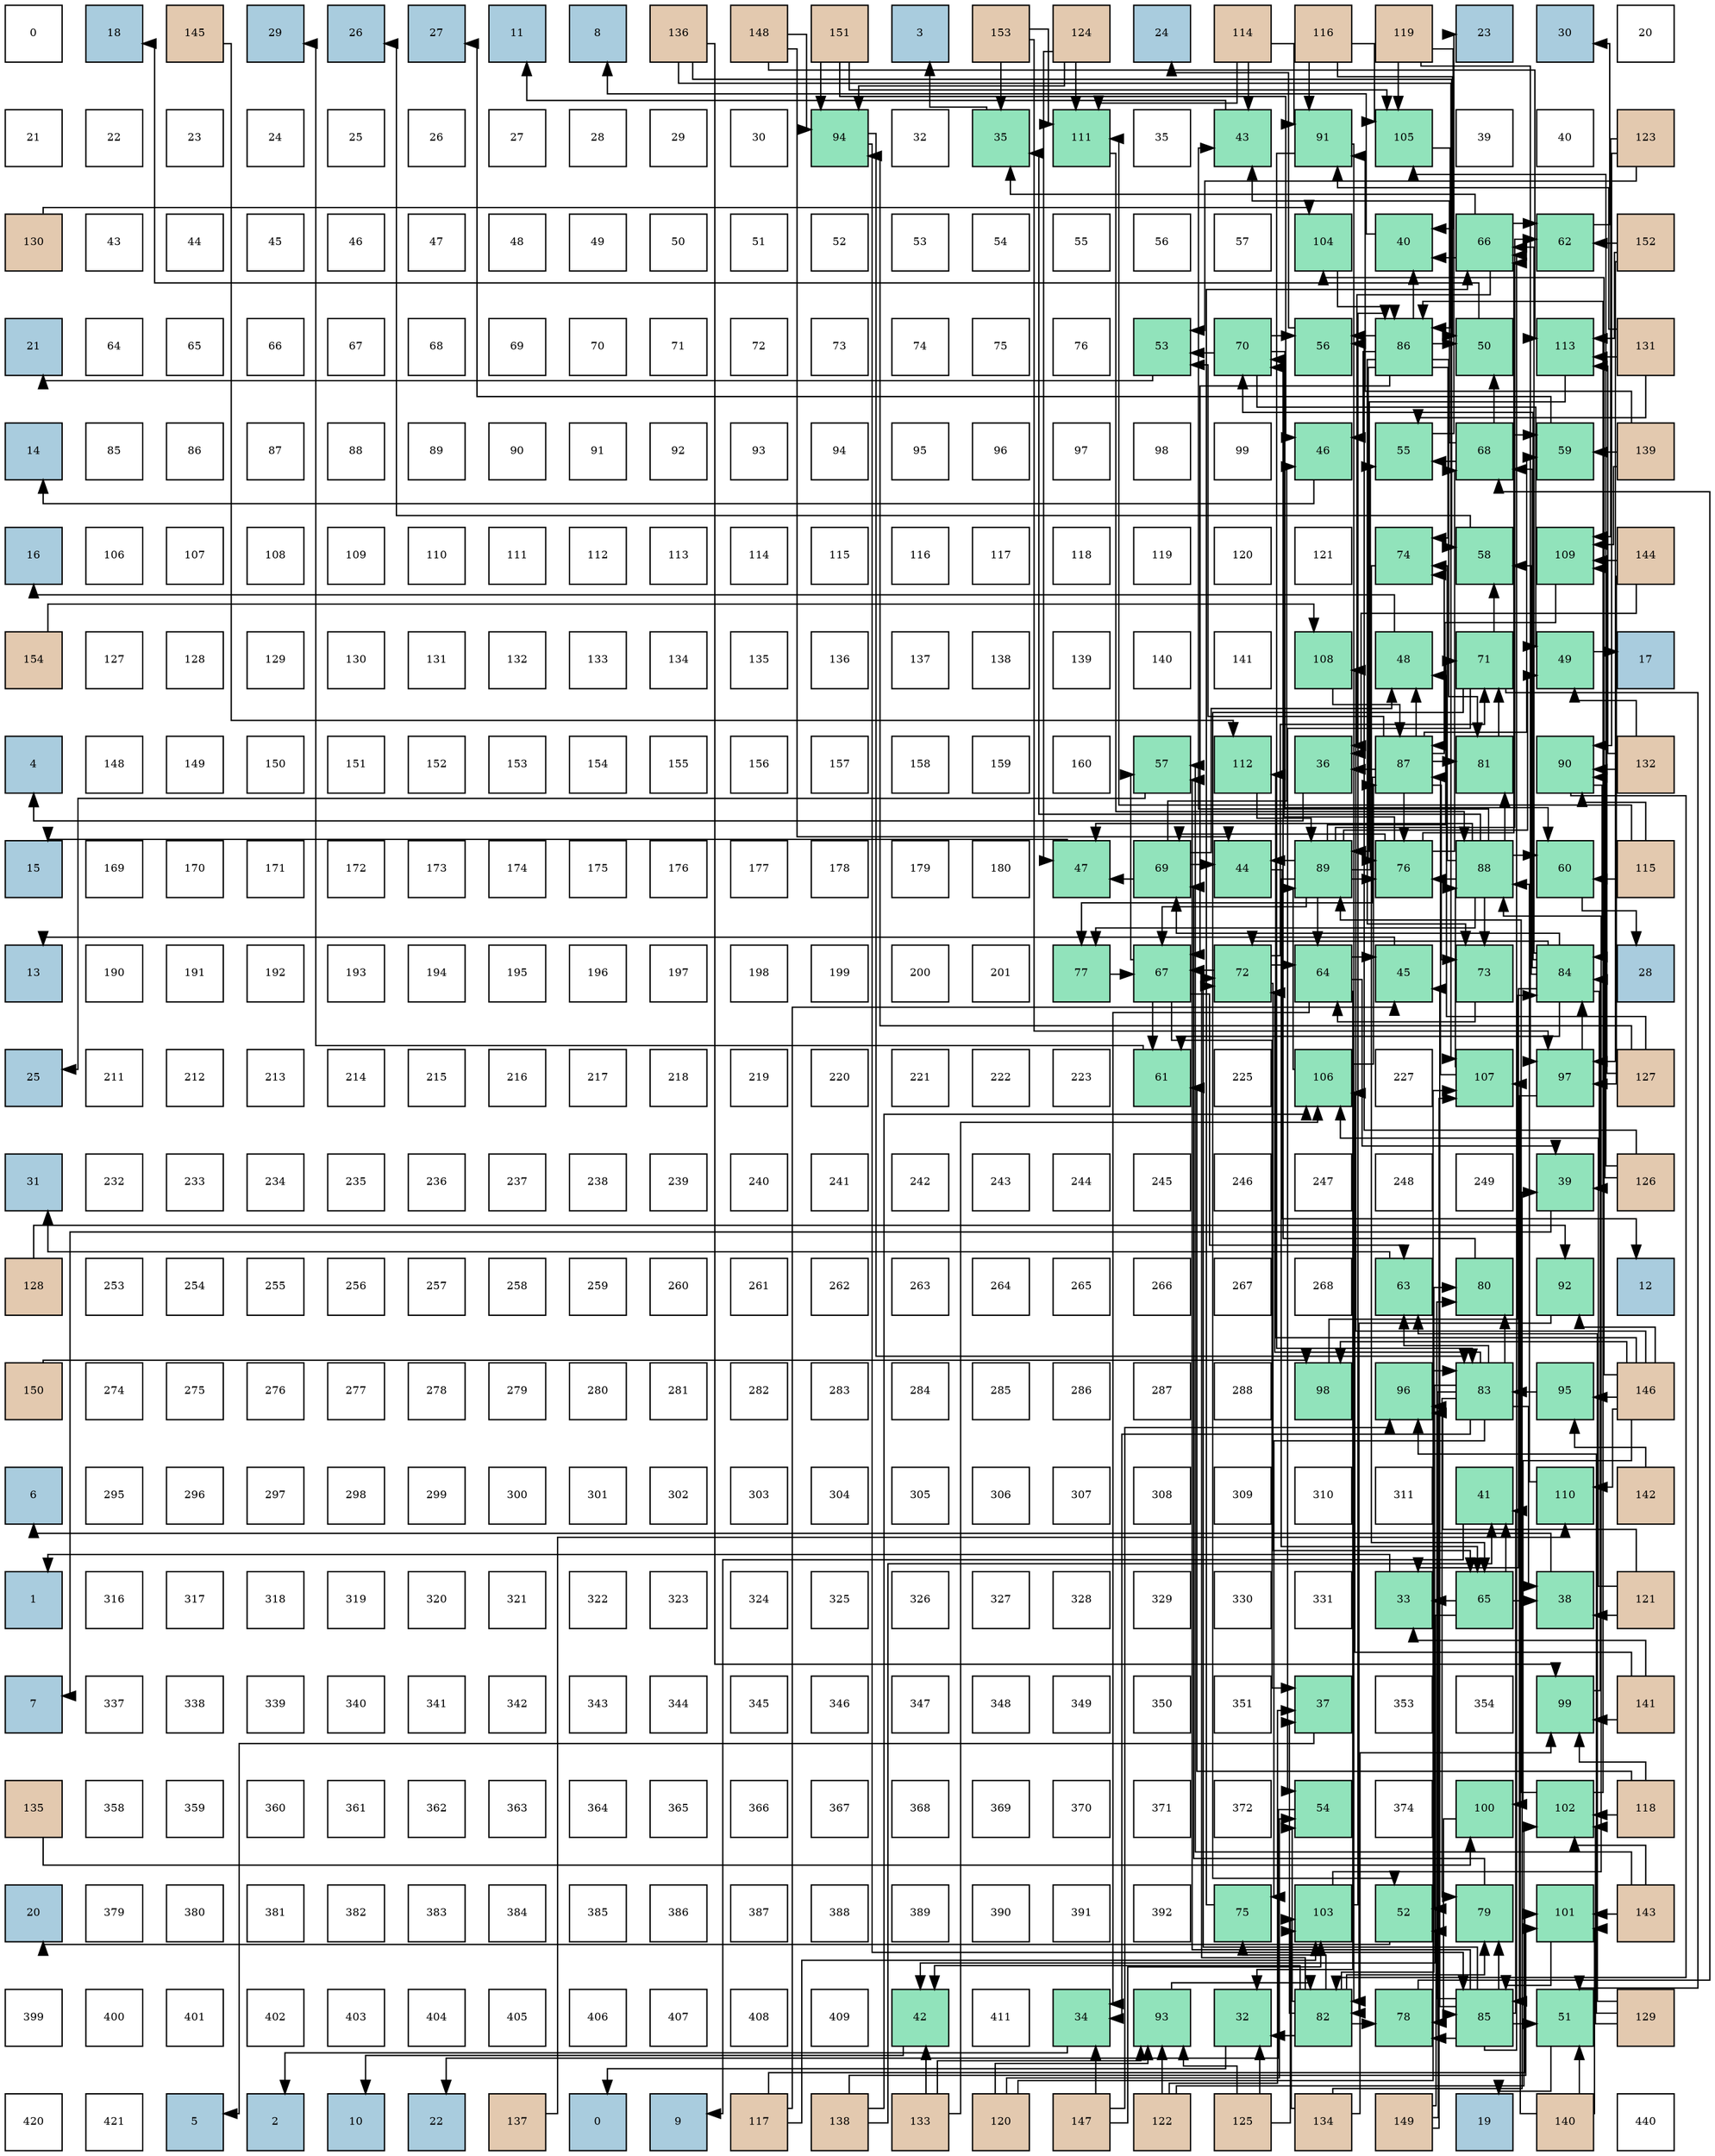digraph layout{
 rankdir=TB;
 splines=ortho;
 node [style=filled shape=square fixedsize=true width=0.6];
0[label="0", fontsize=8, fillcolor="#ffffff"];
1[label="18", fontsize=8, fillcolor="#a9ccde"];
2[label="145", fontsize=8, fillcolor="#e3c9af"];
3[label="29", fontsize=8, fillcolor="#a9ccde"];
4[label="26", fontsize=8, fillcolor="#a9ccde"];
5[label="27", fontsize=8, fillcolor="#a9ccde"];
6[label="11", fontsize=8, fillcolor="#a9ccde"];
7[label="8", fontsize=8, fillcolor="#a9ccde"];
8[label="136", fontsize=8, fillcolor="#e3c9af"];
9[label="148", fontsize=8, fillcolor="#e3c9af"];
10[label="151", fontsize=8, fillcolor="#e3c9af"];
11[label="3", fontsize=8, fillcolor="#a9ccde"];
12[label="153", fontsize=8, fillcolor="#e3c9af"];
13[label="124", fontsize=8, fillcolor="#e3c9af"];
14[label="24", fontsize=8, fillcolor="#a9ccde"];
15[label="114", fontsize=8, fillcolor="#e3c9af"];
16[label="116", fontsize=8, fillcolor="#e3c9af"];
17[label="119", fontsize=8, fillcolor="#e3c9af"];
18[label="23", fontsize=8, fillcolor="#a9ccde"];
19[label="30", fontsize=8, fillcolor="#a9ccde"];
20[label="20", fontsize=8, fillcolor="#ffffff"];
21[label="21", fontsize=8, fillcolor="#ffffff"];
22[label="22", fontsize=8, fillcolor="#ffffff"];
23[label="23", fontsize=8, fillcolor="#ffffff"];
24[label="24", fontsize=8, fillcolor="#ffffff"];
25[label="25", fontsize=8, fillcolor="#ffffff"];
26[label="26", fontsize=8, fillcolor="#ffffff"];
27[label="27", fontsize=8, fillcolor="#ffffff"];
28[label="28", fontsize=8, fillcolor="#ffffff"];
29[label="29", fontsize=8, fillcolor="#ffffff"];
30[label="30", fontsize=8, fillcolor="#ffffff"];
31[label="94", fontsize=8, fillcolor="#91e3bb"];
32[label="32", fontsize=8, fillcolor="#ffffff"];
33[label="35", fontsize=8, fillcolor="#91e3bb"];
34[label="111", fontsize=8, fillcolor="#91e3bb"];
35[label="35", fontsize=8, fillcolor="#ffffff"];
36[label="43", fontsize=8, fillcolor="#91e3bb"];
37[label="91", fontsize=8, fillcolor="#91e3bb"];
38[label="105", fontsize=8, fillcolor="#91e3bb"];
39[label="39", fontsize=8, fillcolor="#ffffff"];
40[label="40", fontsize=8, fillcolor="#ffffff"];
41[label="123", fontsize=8, fillcolor="#e3c9af"];
42[label="130", fontsize=8, fillcolor="#e3c9af"];
43[label="43", fontsize=8, fillcolor="#ffffff"];
44[label="44", fontsize=8, fillcolor="#ffffff"];
45[label="45", fontsize=8, fillcolor="#ffffff"];
46[label="46", fontsize=8, fillcolor="#ffffff"];
47[label="47", fontsize=8, fillcolor="#ffffff"];
48[label="48", fontsize=8, fillcolor="#ffffff"];
49[label="49", fontsize=8, fillcolor="#ffffff"];
50[label="50", fontsize=8, fillcolor="#ffffff"];
51[label="51", fontsize=8, fillcolor="#ffffff"];
52[label="52", fontsize=8, fillcolor="#ffffff"];
53[label="53", fontsize=8, fillcolor="#ffffff"];
54[label="54", fontsize=8, fillcolor="#ffffff"];
55[label="55", fontsize=8, fillcolor="#ffffff"];
56[label="56", fontsize=8, fillcolor="#ffffff"];
57[label="57", fontsize=8, fillcolor="#ffffff"];
58[label="104", fontsize=8, fillcolor="#91e3bb"];
59[label="40", fontsize=8, fillcolor="#91e3bb"];
60[label="66", fontsize=8, fillcolor="#91e3bb"];
61[label="62", fontsize=8, fillcolor="#91e3bb"];
62[label="152", fontsize=8, fillcolor="#e3c9af"];
63[label="21", fontsize=8, fillcolor="#a9ccde"];
64[label="64", fontsize=8, fillcolor="#ffffff"];
65[label="65", fontsize=8, fillcolor="#ffffff"];
66[label="66", fontsize=8, fillcolor="#ffffff"];
67[label="67", fontsize=8, fillcolor="#ffffff"];
68[label="68", fontsize=8, fillcolor="#ffffff"];
69[label="69", fontsize=8, fillcolor="#ffffff"];
70[label="70", fontsize=8, fillcolor="#ffffff"];
71[label="71", fontsize=8, fillcolor="#ffffff"];
72[label="72", fontsize=8, fillcolor="#ffffff"];
73[label="73", fontsize=8, fillcolor="#ffffff"];
74[label="74", fontsize=8, fillcolor="#ffffff"];
75[label="75", fontsize=8, fillcolor="#ffffff"];
76[label="76", fontsize=8, fillcolor="#ffffff"];
77[label="53", fontsize=8, fillcolor="#91e3bb"];
78[label="70", fontsize=8, fillcolor="#91e3bb"];
79[label="56", fontsize=8, fillcolor="#91e3bb"];
80[label="86", fontsize=8, fillcolor="#91e3bb"];
81[label="50", fontsize=8, fillcolor="#91e3bb"];
82[label="113", fontsize=8, fillcolor="#91e3bb"];
83[label="131", fontsize=8, fillcolor="#e3c9af"];
84[label="14", fontsize=8, fillcolor="#a9ccde"];
85[label="85", fontsize=8, fillcolor="#ffffff"];
86[label="86", fontsize=8, fillcolor="#ffffff"];
87[label="87", fontsize=8, fillcolor="#ffffff"];
88[label="88", fontsize=8, fillcolor="#ffffff"];
89[label="89", fontsize=8, fillcolor="#ffffff"];
90[label="90", fontsize=8, fillcolor="#ffffff"];
91[label="91", fontsize=8, fillcolor="#ffffff"];
92[label="92", fontsize=8, fillcolor="#ffffff"];
93[label="93", fontsize=8, fillcolor="#ffffff"];
94[label="94", fontsize=8, fillcolor="#ffffff"];
95[label="95", fontsize=8, fillcolor="#ffffff"];
96[label="96", fontsize=8, fillcolor="#ffffff"];
97[label="97", fontsize=8, fillcolor="#ffffff"];
98[label="98", fontsize=8, fillcolor="#ffffff"];
99[label="99", fontsize=8, fillcolor="#ffffff"];
100[label="46", fontsize=8, fillcolor="#91e3bb"];
101[label="55", fontsize=8, fillcolor="#91e3bb"];
102[label="68", fontsize=8, fillcolor="#91e3bb"];
103[label="59", fontsize=8, fillcolor="#91e3bb"];
104[label="139", fontsize=8, fillcolor="#e3c9af"];
105[label="16", fontsize=8, fillcolor="#a9ccde"];
106[label="106", fontsize=8, fillcolor="#ffffff"];
107[label="107", fontsize=8, fillcolor="#ffffff"];
108[label="108", fontsize=8, fillcolor="#ffffff"];
109[label="109", fontsize=8, fillcolor="#ffffff"];
110[label="110", fontsize=8, fillcolor="#ffffff"];
111[label="111", fontsize=8, fillcolor="#ffffff"];
112[label="112", fontsize=8, fillcolor="#ffffff"];
113[label="113", fontsize=8, fillcolor="#ffffff"];
114[label="114", fontsize=8, fillcolor="#ffffff"];
115[label="115", fontsize=8, fillcolor="#ffffff"];
116[label="116", fontsize=8, fillcolor="#ffffff"];
117[label="117", fontsize=8, fillcolor="#ffffff"];
118[label="118", fontsize=8, fillcolor="#ffffff"];
119[label="119", fontsize=8, fillcolor="#ffffff"];
120[label="120", fontsize=8, fillcolor="#ffffff"];
121[label="121", fontsize=8, fillcolor="#ffffff"];
122[label="74", fontsize=8, fillcolor="#91e3bb"];
123[label="58", fontsize=8, fillcolor="#91e3bb"];
124[label="109", fontsize=8, fillcolor="#91e3bb"];
125[label="144", fontsize=8, fillcolor="#e3c9af"];
126[label="154", fontsize=8, fillcolor="#e3c9af"];
127[label="127", fontsize=8, fillcolor="#ffffff"];
128[label="128", fontsize=8, fillcolor="#ffffff"];
129[label="129", fontsize=8, fillcolor="#ffffff"];
130[label="130", fontsize=8, fillcolor="#ffffff"];
131[label="131", fontsize=8, fillcolor="#ffffff"];
132[label="132", fontsize=8, fillcolor="#ffffff"];
133[label="133", fontsize=8, fillcolor="#ffffff"];
134[label="134", fontsize=8, fillcolor="#ffffff"];
135[label="135", fontsize=8, fillcolor="#ffffff"];
136[label="136", fontsize=8, fillcolor="#ffffff"];
137[label="137", fontsize=8, fillcolor="#ffffff"];
138[label="138", fontsize=8, fillcolor="#ffffff"];
139[label="139", fontsize=8, fillcolor="#ffffff"];
140[label="140", fontsize=8, fillcolor="#ffffff"];
141[label="141", fontsize=8, fillcolor="#ffffff"];
142[label="108", fontsize=8, fillcolor="#91e3bb"];
143[label="48", fontsize=8, fillcolor="#91e3bb"];
144[label="71", fontsize=8, fillcolor="#91e3bb"];
145[label="49", fontsize=8, fillcolor="#91e3bb"];
146[label="17", fontsize=8, fillcolor="#a9ccde"];
147[label="4", fontsize=8, fillcolor="#a9ccde"];
148[label="148", fontsize=8, fillcolor="#ffffff"];
149[label="149", fontsize=8, fillcolor="#ffffff"];
150[label="150", fontsize=8, fillcolor="#ffffff"];
151[label="151", fontsize=8, fillcolor="#ffffff"];
152[label="152", fontsize=8, fillcolor="#ffffff"];
153[label="153", fontsize=8, fillcolor="#ffffff"];
154[label="154", fontsize=8, fillcolor="#ffffff"];
155[label="155", fontsize=8, fillcolor="#ffffff"];
156[label="156", fontsize=8, fillcolor="#ffffff"];
157[label="157", fontsize=8, fillcolor="#ffffff"];
158[label="158", fontsize=8, fillcolor="#ffffff"];
159[label="159", fontsize=8, fillcolor="#ffffff"];
160[label="160", fontsize=8, fillcolor="#ffffff"];
161[label="57", fontsize=8, fillcolor="#91e3bb"];
162[label="112", fontsize=8, fillcolor="#91e3bb"];
163[label="36", fontsize=8, fillcolor="#91e3bb"];
164[label="87", fontsize=8, fillcolor="#91e3bb"];
165[label="81", fontsize=8, fillcolor="#91e3bb"];
166[label="90", fontsize=8, fillcolor="#91e3bb"];
167[label="132", fontsize=8, fillcolor="#e3c9af"];
168[label="15", fontsize=8, fillcolor="#a9ccde"];
169[label="169", fontsize=8, fillcolor="#ffffff"];
170[label="170", fontsize=8, fillcolor="#ffffff"];
171[label="171", fontsize=8, fillcolor="#ffffff"];
172[label="172", fontsize=8, fillcolor="#ffffff"];
173[label="173", fontsize=8, fillcolor="#ffffff"];
174[label="174", fontsize=8, fillcolor="#ffffff"];
175[label="175", fontsize=8, fillcolor="#ffffff"];
176[label="176", fontsize=8, fillcolor="#ffffff"];
177[label="177", fontsize=8, fillcolor="#ffffff"];
178[label="178", fontsize=8, fillcolor="#ffffff"];
179[label="179", fontsize=8, fillcolor="#ffffff"];
180[label="180", fontsize=8, fillcolor="#ffffff"];
181[label="47", fontsize=8, fillcolor="#91e3bb"];
182[label="69", fontsize=8, fillcolor="#91e3bb"];
183[label="44", fontsize=8, fillcolor="#91e3bb"];
184[label="89", fontsize=8, fillcolor="#91e3bb"];
185[label="76", fontsize=8, fillcolor="#91e3bb"];
186[label="88", fontsize=8, fillcolor="#91e3bb"];
187[label="60", fontsize=8, fillcolor="#91e3bb"];
188[label="115", fontsize=8, fillcolor="#e3c9af"];
189[label="13", fontsize=8, fillcolor="#a9ccde"];
190[label="190", fontsize=8, fillcolor="#ffffff"];
191[label="191", fontsize=8, fillcolor="#ffffff"];
192[label="192", fontsize=8, fillcolor="#ffffff"];
193[label="193", fontsize=8, fillcolor="#ffffff"];
194[label="194", fontsize=8, fillcolor="#ffffff"];
195[label="195", fontsize=8, fillcolor="#ffffff"];
196[label="196", fontsize=8, fillcolor="#ffffff"];
197[label="197", fontsize=8, fillcolor="#ffffff"];
198[label="198", fontsize=8, fillcolor="#ffffff"];
199[label="199", fontsize=8, fillcolor="#ffffff"];
200[label="200", fontsize=8, fillcolor="#ffffff"];
201[label="201", fontsize=8, fillcolor="#ffffff"];
202[label="77", fontsize=8, fillcolor="#91e3bb"];
203[label="67", fontsize=8, fillcolor="#91e3bb"];
204[label="72", fontsize=8, fillcolor="#91e3bb"];
205[label="64", fontsize=8, fillcolor="#91e3bb"];
206[label="45", fontsize=8, fillcolor="#91e3bb"];
207[label="73", fontsize=8, fillcolor="#91e3bb"];
208[label="84", fontsize=8, fillcolor="#91e3bb"];
209[label="28", fontsize=8, fillcolor="#a9ccde"];
210[label="25", fontsize=8, fillcolor="#a9ccde"];
211[label="211", fontsize=8, fillcolor="#ffffff"];
212[label="212", fontsize=8, fillcolor="#ffffff"];
213[label="213", fontsize=8, fillcolor="#ffffff"];
214[label="214", fontsize=8, fillcolor="#ffffff"];
215[label="215", fontsize=8, fillcolor="#ffffff"];
216[label="216", fontsize=8, fillcolor="#ffffff"];
217[label="217", fontsize=8, fillcolor="#ffffff"];
218[label="218", fontsize=8, fillcolor="#ffffff"];
219[label="219", fontsize=8, fillcolor="#ffffff"];
220[label="220", fontsize=8, fillcolor="#ffffff"];
221[label="221", fontsize=8, fillcolor="#ffffff"];
222[label="222", fontsize=8, fillcolor="#ffffff"];
223[label="223", fontsize=8, fillcolor="#ffffff"];
224[label="61", fontsize=8, fillcolor="#91e3bb"];
225[label="225", fontsize=8, fillcolor="#ffffff"];
226[label="106", fontsize=8, fillcolor="#91e3bb"];
227[label="227", fontsize=8, fillcolor="#ffffff"];
228[label="107", fontsize=8, fillcolor="#91e3bb"];
229[label="97", fontsize=8, fillcolor="#91e3bb"];
230[label="127", fontsize=8, fillcolor="#e3c9af"];
231[label="31", fontsize=8, fillcolor="#a9ccde"];
232[label="232", fontsize=8, fillcolor="#ffffff"];
233[label="233", fontsize=8, fillcolor="#ffffff"];
234[label="234", fontsize=8, fillcolor="#ffffff"];
235[label="235", fontsize=8, fillcolor="#ffffff"];
236[label="236", fontsize=8, fillcolor="#ffffff"];
237[label="237", fontsize=8, fillcolor="#ffffff"];
238[label="238", fontsize=8, fillcolor="#ffffff"];
239[label="239", fontsize=8, fillcolor="#ffffff"];
240[label="240", fontsize=8, fillcolor="#ffffff"];
241[label="241", fontsize=8, fillcolor="#ffffff"];
242[label="242", fontsize=8, fillcolor="#ffffff"];
243[label="243", fontsize=8, fillcolor="#ffffff"];
244[label="244", fontsize=8, fillcolor="#ffffff"];
245[label="245", fontsize=8, fillcolor="#ffffff"];
246[label="246", fontsize=8, fillcolor="#ffffff"];
247[label="247", fontsize=8, fillcolor="#ffffff"];
248[label="248", fontsize=8, fillcolor="#ffffff"];
249[label="249", fontsize=8, fillcolor="#ffffff"];
250[label="39", fontsize=8, fillcolor="#91e3bb"];
251[label="126", fontsize=8, fillcolor="#e3c9af"];
252[label="128", fontsize=8, fillcolor="#e3c9af"];
253[label="253", fontsize=8, fillcolor="#ffffff"];
254[label="254", fontsize=8, fillcolor="#ffffff"];
255[label="255", fontsize=8, fillcolor="#ffffff"];
256[label="256", fontsize=8, fillcolor="#ffffff"];
257[label="257", fontsize=8, fillcolor="#ffffff"];
258[label="258", fontsize=8, fillcolor="#ffffff"];
259[label="259", fontsize=8, fillcolor="#ffffff"];
260[label="260", fontsize=8, fillcolor="#ffffff"];
261[label="261", fontsize=8, fillcolor="#ffffff"];
262[label="262", fontsize=8, fillcolor="#ffffff"];
263[label="263", fontsize=8, fillcolor="#ffffff"];
264[label="264", fontsize=8, fillcolor="#ffffff"];
265[label="265", fontsize=8, fillcolor="#ffffff"];
266[label="266", fontsize=8, fillcolor="#ffffff"];
267[label="267", fontsize=8, fillcolor="#ffffff"];
268[label="268", fontsize=8, fillcolor="#ffffff"];
269[label="63", fontsize=8, fillcolor="#91e3bb"];
270[label="80", fontsize=8, fillcolor="#91e3bb"];
271[label="92", fontsize=8, fillcolor="#91e3bb"];
272[label="12", fontsize=8, fillcolor="#a9ccde"];
273[label="150", fontsize=8, fillcolor="#e3c9af"];
274[label="274", fontsize=8, fillcolor="#ffffff"];
275[label="275", fontsize=8, fillcolor="#ffffff"];
276[label="276", fontsize=8, fillcolor="#ffffff"];
277[label="277", fontsize=8, fillcolor="#ffffff"];
278[label="278", fontsize=8, fillcolor="#ffffff"];
279[label="279", fontsize=8, fillcolor="#ffffff"];
280[label="280", fontsize=8, fillcolor="#ffffff"];
281[label="281", fontsize=8, fillcolor="#ffffff"];
282[label="282", fontsize=8, fillcolor="#ffffff"];
283[label="283", fontsize=8, fillcolor="#ffffff"];
284[label="284", fontsize=8, fillcolor="#ffffff"];
285[label="285", fontsize=8, fillcolor="#ffffff"];
286[label="286", fontsize=8, fillcolor="#ffffff"];
287[label="287", fontsize=8, fillcolor="#ffffff"];
288[label="288", fontsize=8, fillcolor="#ffffff"];
289[label="98", fontsize=8, fillcolor="#91e3bb"];
290[label="96", fontsize=8, fillcolor="#91e3bb"];
291[label="83", fontsize=8, fillcolor="#91e3bb"];
292[label="95", fontsize=8, fillcolor="#91e3bb"];
293[label="146", fontsize=8, fillcolor="#e3c9af"];
294[label="6", fontsize=8, fillcolor="#a9ccde"];
295[label="295", fontsize=8, fillcolor="#ffffff"];
296[label="296", fontsize=8, fillcolor="#ffffff"];
297[label="297", fontsize=8, fillcolor="#ffffff"];
298[label="298", fontsize=8, fillcolor="#ffffff"];
299[label="299", fontsize=8, fillcolor="#ffffff"];
300[label="300", fontsize=8, fillcolor="#ffffff"];
301[label="301", fontsize=8, fillcolor="#ffffff"];
302[label="302", fontsize=8, fillcolor="#ffffff"];
303[label="303", fontsize=8, fillcolor="#ffffff"];
304[label="304", fontsize=8, fillcolor="#ffffff"];
305[label="305", fontsize=8, fillcolor="#ffffff"];
306[label="306", fontsize=8, fillcolor="#ffffff"];
307[label="307", fontsize=8, fillcolor="#ffffff"];
308[label="308", fontsize=8, fillcolor="#ffffff"];
309[label="309", fontsize=8, fillcolor="#ffffff"];
310[label="310", fontsize=8, fillcolor="#ffffff"];
311[label="311", fontsize=8, fillcolor="#ffffff"];
312[label="41", fontsize=8, fillcolor="#91e3bb"];
313[label="110", fontsize=8, fillcolor="#91e3bb"];
314[label="142", fontsize=8, fillcolor="#e3c9af"];
315[label="1", fontsize=8, fillcolor="#a9ccde"];
316[label="316", fontsize=8, fillcolor="#ffffff"];
317[label="317", fontsize=8, fillcolor="#ffffff"];
318[label="318", fontsize=8, fillcolor="#ffffff"];
319[label="319", fontsize=8, fillcolor="#ffffff"];
320[label="320", fontsize=8, fillcolor="#ffffff"];
321[label="321", fontsize=8, fillcolor="#ffffff"];
322[label="322", fontsize=8, fillcolor="#ffffff"];
323[label="323", fontsize=8, fillcolor="#ffffff"];
324[label="324", fontsize=8, fillcolor="#ffffff"];
325[label="325", fontsize=8, fillcolor="#ffffff"];
326[label="326", fontsize=8, fillcolor="#ffffff"];
327[label="327", fontsize=8, fillcolor="#ffffff"];
328[label="328", fontsize=8, fillcolor="#ffffff"];
329[label="329", fontsize=8, fillcolor="#ffffff"];
330[label="330", fontsize=8, fillcolor="#ffffff"];
331[label="331", fontsize=8, fillcolor="#ffffff"];
332[label="33", fontsize=8, fillcolor="#91e3bb"];
333[label="65", fontsize=8, fillcolor="#91e3bb"];
334[label="38", fontsize=8, fillcolor="#91e3bb"];
335[label="121", fontsize=8, fillcolor="#e3c9af"];
336[label="7", fontsize=8, fillcolor="#a9ccde"];
337[label="337", fontsize=8, fillcolor="#ffffff"];
338[label="338", fontsize=8, fillcolor="#ffffff"];
339[label="339", fontsize=8, fillcolor="#ffffff"];
340[label="340", fontsize=8, fillcolor="#ffffff"];
341[label="341", fontsize=8, fillcolor="#ffffff"];
342[label="342", fontsize=8, fillcolor="#ffffff"];
343[label="343", fontsize=8, fillcolor="#ffffff"];
344[label="344", fontsize=8, fillcolor="#ffffff"];
345[label="345", fontsize=8, fillcolor="#ffffff"];
346[label="346", fontsize=8, fillcolor="#ffffff"];
347[label="347", fontsize=8, fillcolor="#ffffff"];
348[label="348", fontsize=8, fillcolor="#ffffff"];
349[label="349", fontsize=8, fillcolor="#ffffff"];
350[label="350", fontsize=8, fillcolor="#ffffff"];
351[label="351", fontsize=8, fillcolor="#ffffff"];
352[label="37", fontsize=8, fillcolor="#91e3bb"];
353[label="353", fontsize=8, fillcolor="#ffffff"];
354[label="354", fontsize=8, fillcolor="#ffffff"];
355[label="99", fontsize=8, fillcolor="#91e3bb"];
356[label="141", fontsize=8, fillcolor="#e3c9af"];
357[label="135", fontsize=8, fillcolor="#e3c9af"];
358[label="358", fontsize=8, fillcolor="#ffffff"];
359[label="359", fontsize=8, fillcolor="#ffffff"];
360[label="360", fontsize=8, fillcolor="#ffffff"];
361[label="361", fontsize=8, fillcolor="#ffffff"];
362[label="362", fontsize=8, fillcolor="#ffffff"];
363[label="363", fontsize=8, fillcolor="#ffffff"];
364[label="364", fontsize=8, fillcolor="#ffffff"];
365[label="365", fontsize=8, fillcolor="#ffffff"];
366[label="366", fontsize=8, fillcolor="#ffffff"];
367[label="367", fontsize=8, fillcolor="#ffffff"];
368[label="368", fontsize=8, fillcolor="#ffffff"];
369[label="369", fontsize=8, fillcolor="#ffffff"];
370[label="370", fontsize=8, fillcolor="#ffffff"];
371[label="371", fontsize=8, fillcolor="#ffffff"];
372[label="372", fontsize=8, fillcolor="#ffffff"];
373[label="54", fontsize=8, fillcolor="#91e3bb"];
374[label="374", fontsize=8, fillcolor="#ffffff"];
375[label="100", fontsize=8, fillcolor="#91e3bb"];
376[label="102", fontsize=8, fillcolor="#91e3bb"];
377[label="118", fontsize=8, fillcolor="#e3c9af"];
378[label="20", fontsize=8, fillcolor="#a9ccde"];
379[label="379", fontsize=8, fillcolor="#ffffff"];
380[label="380", fontsize=8, fillcolor="#ffffff"];
381[label="381", fontsize=8, fillcolor="#ffffff"];
382[label="382", fontsize=8, fillcolor="#ffffff"];
383[label="383", fontsize=8, fillcolor="#ffffff"];
384[label="384", fontsize=8, fillcolor="#ffffff"];
385[label="385", fontsize=8, fillcolor="#ffffff"];
386[label="386", fontsize=8, fillcolor="#ffffff"];
387[label="387", fontsize=8, fillcolor="#ffffff"];
388[label="388", fontsize=8, fillcolor="#ffffff"];
389[label="389", fontsize=8, fillcolor="#ffffff"];
390[label="390", fontsize=8, fillcolor="#ffffff"];
391[label="391", fontsize=8, fillcolor="#ffffff"];
392[label="392", fontsize=8, fillcolor="#ffffff"];
393[label="75", fontsize=8, fillcolor="#91e3bb"];
394[label="103", fontsize=8, fillcolor="#91e3bb"];
395[label="52", fontsize=8, fillcolor="#91e3bb"];
396[label="79", fontsize=8, fillcolor="#91e3bb"];
397[label="101", fontsize=8, fillcolor="#91e3bb"];
398[label="143", fontsize=8, fillcolor="#e3c9af"];
399[label="399", fontsize=8, fillcolor="#ffffff"];
400[label="400", fontsize=8, fillcolor="#ffffff"];
401[label="401", fontsize=8, fillcolor="#ffffff"];
402[label="402", fontsize=8, fillcolor="#ffffff"];
403[label="403", fontsize=8, fillcolor="#ffffff"];
404[label="404", fontsize=8, fillcolor="#ffffff"];
405[label="405", fontsize=8, fillcolor="#ffffff"];
406[label="406", fontsize=8, fillcolor="#ffffff"];
407[label="407", fontsize=8, fillcolor="#ffffff"];
408[label="408", fontsize=8, fillcolor="#ffffff"];
409[label="409", fontsize=8, fillcolor="#ffffff"];
410[label="42", fontsize=8, fillcolor="#91e3bb"];
411[label="411", fontsize=8, fillcolor="#ffffff"];
412[label="34", fontsize=8, fillcolor="#91e3bb"];
413[label="93", fontsize=8, fillcolor="#91e3bb"];
414[label="32", fontsize=8, fillcolor="#91e3bb"];
415[label="82", fontsize=8, fillcolor="#91e3bb"];
416[label="78", fontsize=8, fillcolor="#91e3bb"];
417[label="85", fontsize=8, fillcolor="#91e3bb"];
418[label="51", fontsize=8, fillcolor="#91e3bb"];
419[label="129", fontsize=8, fillcolor="#e3c9af"];
420[label="420", fontsize=8, fillcolor="#ffffff"];
421[label="421", fontsize=8, fillcolor="#ffffff"];
422[label="5", fontsize=8, fillcolor="#a9ccde"];
423[label="2", fontsize=8, fillcolor="#a9ccde"];
424[label="10", fontsize=8, fillcolor="#a9ccde"];
425[label="22", fontsize=8, fillcolor="#a9ccde"];
426[label="137", fontsize=8, fillcolor="#e3c9af"];
427[label="0", fontsize=8, fillcolor="#a9ccde"];
428[label="9", fontsize=8, fillcolor="#a9ccde"];
429[label="117", fontsize=8, fillcolor="#e3c9af"];
430[label="138", fontsize=8, fillcolor="#e3c9af"];
431[label="133", fontsize=8, fillcolor="#e3c9af"];
432[label="120", fontsize=8, fillcolor="#e3c9af"];
433[label="147", fontsize=8, fillcolor="#e3c9af"];
434[label="122", fontsize=8, fillcolor="#e3c9af"];
435[label="125", fontsize=8, fillcolor="#e3c9af"];
436[label="134", fontsize=8, fillcolor="#e3c9af"];
437[label="149", fontsize=8, fillcolor="#e3c9af"];
438[label="19", fontsize=8, fillcolor="#a9ccde"];
439[label="140", fontsize=8, fillcolor="#e3c9af"];
440[label="440", fontsize=8, fillcolor="#ffffff"];
edge [constraint=false, style=vis];414 -> 427;
332 -> 315;
412 -> 423;
33 -> 11;
163 -> 147;
352 -> 422;
334 -> 294;
250 -> 336;
59 -> 7;
312 -> 428;
410 -> 424;
36 -> 6;
183 -> 272;
206 -> 189;
100 -> 84;
181 -> 168;
143 -> 105;
145 -> 146;
81 -> 1;
418 -> 438;
395 -> 378;
77 -> 63;
373 -> 425;
101 -> 18;
79 -> 14;
161 -> 210;
123 -> 4;
103 -> 5;
187 -> 209;
224 -> 3;
61 -> 19;
269 -> 231;
205 -> 414;
205 -> 412;
205 -> 250;
205 -> 206;
333 -> 332;
333 -> 334;
333 -> 312;
333 -> 410;
60 -> 33;
60 -> 163;
60 -> 59;
60 -> 61;
203 -> 352;
203 -> 161;
203 -> 224;
203 -> 269;
102 -> 36;
102 -> 81;
102 -> 101;
102 -> 103;
182 -> 183;
182 -> 100;
182 -> 181;
182 -> 143;
78 -> 145;
78 -> 77;
78 -> 79;
78 -> 187;
144 -> 418;
144 -> 395;
144 -> 373;
144 -> 123;
204 -> 205;
204 -> 333;
204 -> 203;
204 -> 144;
207 -> 205;
122 -> 333;
393 -> 60;
185 -> 60;
185 -> 102;
185 -> 182;
185 -> 78;
202 -> 203;
416 -> 102;
396 -> 182;
270 -> 78;
165 -> 144;
415 -> 414;
415 -> 352;
415 -> 410;
415 -> 373;
415 -> 204;
415 -> 393;
415 -> 416;
415 -> 396;
415 -> 270;
291 -> 412;
291 -> 334;
291 -> 395;
291 -> 269;
291 -> 204;
291 -> 393;
291 -> 416;
291 -> 396;
291 -> 270;
208 -> 332;
208 -> 250;
208 -> 123;
208 -> 224;
208 -> 60;
208 -> 102;
208 -> 182;
208 -> 78;
208 -> 204;
417 -> 312;
417 -> 206;
417 -> 418;
417 -> 161;
417 -> 60;
417 -> 204;
417 -> 416;
417 -> 396;
417 -> 270;
80 -> 59;
80 -> 100;
80 -> 81;
80 -> 79;
80 -> 203;
80 -> 207;
80 -> 122;
80 -> 185;
80 -> 165;
164 -> 163;
164 -> 143;
164 -> 77;
164 -> 103;
164 -> 207;
164 -> 122;
164 -> 185;
164 -> 202;
164 -> 165;
186 -> 33;
186 -> 36;
186 -> 181;
186 -> 187;
186 -> 207;
186 -> 122;
186 -> 185;
186 -> 202;
186 -> 165;
184 -> 183;
184 -> 145;
184 -> 101;
184 -> 61;
184 -> 205;
184 -> 333;
184 -> 203;
184 -> 144;
184 -> 185;
166 -> 415;
166 -> 208;
37 -> 415;
37 -> 291;
271 -> 415;
413 -> 415;
31 -> 291;
31 -> 417;
292 -> 291;
290 -> 291;
229 -> 208;
229 -> 417;
289 -> 208;
355 -> 208;
375 -> 417;
397 -> 417;
376 -> 80;
376 -> 184;
394 -> 80;
394 -> 186;
58 -> 80;
38 -> 80;
226 -> 164;
226 -> 184;
228 -> 164;
228 -> 186;
142 -> 164;
124 -> 164;
313 -> 186;
34 -> 186;
162 -> 184;
82 -> 184;
15 -> 36;
15 -> 37;
15 -> 34;
188 -> 187;
188 -> 166;
188 -> 34;
16 -> 81;
16 -> 37;
16 -> 38;
429 -> 206;
429 -> 397;
429 -> 394;
377 -> 224;
377 -> 355;
377 -> 376;
17 -> 59;
17 -> 229;
17 -> 38;
432 -> 373;
432 -> 413;
432 -> 228;
335 -> 334;
335 -> 290;
335 -> 226;
434 -> 352;
434 -> 413;
434 -> 376;
41 -> 77;
41 -> 166;
41 -> 124;
13 -> 181;
13 -> 31;
13 -> 34;
435 -> 414;
435 -> 413;
435 -> 394;
251 -> 79;
251 -> 166;
251 -> 38;
230 -> 143;
230 -> 31;
230 -> 124;
252 -> 271;
419 -> 269;
419 -> 290;
419 -> 376;
42 -> 58;
83 -> 101;
83 -> 37;
83 -> 82;
167 -> 145;
167 -> 166;
167 -> 82;
431 -> 410;
431 -> 413;
431 -> 226;
436 -> 250;
436 -> 355;
436 -> 394;
357 -> 375;
8 -> 123;
8 -> 355;
8 -> 228;
426 -> 313;
430 -> 312;
430 -> 397;
430 -> 226;
104 -> 103;
104 -> 37;
104 -> 124;
439 -> 418;
439 -> 397;
439 -> 228;
356 -> 332;
356 -> 355;
356 -> 226;
314 -> 292;
398 -> 161;
398 -> 397;
398 -> 376;
125 -> 163;
125 -> 229;
125 -> 124;
2 -> 162;
293 -> 271;
293 -> 292;
293 -> 289;
293 -> 375;
293 -> 58;
293 -> 142;
293 -> 313;
293 -> 162;
433 -> 412;
433 -> 290;
433 -> 394;
9 -> 183;
9 -> 31;
9 -> 82;
437 -> 395;
437 -> 290;
437 -> 228;
273 -> 289;
10 -> 100;
10 -> 31;
10 -> 38;
62 -> 61;
62 -> 229;
62 -> 82;
12 -> 33;
12 -> 229;
12 -> 34;
126 -> 142;
edge [constraint=true, style=invis];
0 -> 21 -> 42 -> 63 -> 84 -> 105 -> 126 -> 147 -> 168 -> 189 -> 210 -> 231 -> 252 -> 273 -> 294 -> 315 -> 336 -> 357 -> 378 -> 399 -> 420;
1 -> 22 -> 43 -> 64 -> 85 -> 106 -> 127 -> 148 -> 169 -> 190 -> 211 -> 232 -> 253 -> 274 -> 295 -> 316 -> 337 -> 358 -> 379 -> 400 -> 421;
2 -> 23 -> 44 -> 65 -> 86 -> 107 -> 128 -> 149 -> 170 -> 191 -> 212 -> 233 -> 254 -> 275 -> 296 -> 317 -> 338 -> 359 -> 380 -> 401 -> 422;
3 -> 24 -> 45 -> 66 -> 87 -> 108 -> 129 -> 150 -> 171 -> 192 -> 213 -> 234 -> 255 -> 276 -> 297 -> 318 -> 339 -> 360 -> 381 -> 402 -> 423;
4 -> 25 -> 46 -> 67 -> 88 -> 109 -> 130 -> 151 -> 172 -> 193 -> 214 -> 235 -> 256 -> 277 -> 298 -> 319 -> 340 -> 361 -> 382 -> 403 -> 424;
5 -> 26 -> 47 -> 68 -> 89 -> 110 -> 131 -> 152 -> 173 -> 194 -> 215 -> 236 -> 257 -> 278 -> 299 -> 320 -> 341 -> 362 -> 383 -> 404 -> 425;
6 -> 27 -> 48 -> 69 -> 90 -> 111 -> 132 -> 153 -> 174 -> 195 -> 216 -> 237 -> 258 -> 279 -> 300 -> 321 -> 342 -> 363 -> 384 -> 405 -> 426;
7 -> 28 -> 49 -> 70 -> 91 -> 112 -> 133 -> 154 -> 175 -> 196 -> 217 -> 238 -> 259 -> 280 -> 301 -> 322 -> 343 -> 364 -> 385 -> 406 -> 427;
8 -> 29 -> 50 -> 71 -> 92 -> 113 -> 134 -> 155 -> 176 -> 197 -> 218 -> 239 -> 260 -> 281 -> 302 -> 323 -> 344 -> 365 -> 386 -> 407 -> 428;
9 -> 30 -> 51 -> 72 -> 93 -> 114 -> 135 -> 156 -> 177 -> 198 -> 219 -> 240 -> 261 -> 282 -> 303 -> 324 -> 345 -> 366 -> 387 -> 408 -> 429;
10 -> 31 -> 52 -> 73 -> 94 -> 115 -> 136 -> 157 -> 178 -> 199 -> 220 -> 241 -> 262 -> 283 -> 304 -> 325 -> 346 -> 367 -> 388 -> 409 -> 430;
11 -> 32 -> 53 -> 74 -> 95 -> 116 -> 137 -> 158 -> 179 -> 200 -> 221 -> 242 -> 263 -> 284 -> 305 -> 326 -> 347 -> 368 -> 389 -> 410 -> 431;
12 -> 33 -> 54 -> 75 -> 96 -> 117 -> 138 -> 159 -> 180 -> 201 -> 222 -> 243 -> 264 -> 285 -> 306 -> 327 -> 348 -> 369 -> 390 -> 411 -> 432;
13 -> 34 -> 55 -> 76 -> 97 -> 118 -> 139 -> 160 -> 181 -> 202 -> 223 -> 244 -> 265 -> 286 -> 307 -> 328 -> 349 -> 370 -> 391 -> 412 -> 433;
14 -> 35 -> 56 -> 77 -> 98 -> 119 -> 140 -> 161 -> 182 -> 203 -> 224 -> 245 -> 266 -> 287 -> 308 -> 329 -> 350 -> 371 -> 392 -> 413 -> 434;
15 -> 36 -> 57 -> 78 -> 99 -> 120 -> 141 -> 162 -> 183 -> 204 -> 225 -> 246 -> 267 -> 288 -> 309 -> 330 -> 351 -> 372 -> 393 -> 414 -> 435;
16 -> 37 -> 58 -> 79 -> 100 -> 121 -> 142 -> 163 -> 184 -> 205 -> 226 -> 247 -> 268 -> 289 -> 310 -> 331 -> 352 -> 373 -> 394 -> 415 -> 436;
17 -> 38 -> 59 -> 80 -> 101 -> 122 -> 143 -> 164 -> 185 -> 206 -> 227 -> 248 -> 269 -> 290 -> 311 -> 332 -> 353 -> 374 -> 395 -> 416 -> 437;
18 -> 39 -> 60 -> 81 -> 102 -> 123 -> 144 -> 165 -> 186 -> 207 -> 228 -> 249 -> 270 -> 291 -> 312 -> 333 -> 354 -> 375 -> 396 -> 417 -> 438;
19 -> 40 -> 61 -> 82 -> 103 -> 124 -> 145 -> 166 -> 187 -> 208 -> 229 -> 250 -> 271 -> 292 -> 313 -> 334 -> 355 -> 376 -> 397 -> 418 -> 439;
20 -> 41 -> 62 -> 83 -> 104 -> 125 -> 146 -> 167 -> 188 -> 209 -> 230 -> 251 -> 272 -> 293 -> 314 -> 335 -> 356 -> 377 -> 398 -> 419 -> 440;
rank = same {0 -> 1 -> 2 -> 3 -> 4 -> 5 -> 6 -> 7 -> 8 -> 9 -> 10 -> 11 -> 12 -> 13 -> 14 -> 15 -> 16 -> 17 -> 18 -> 19 -> 20};
rank = same {21 -> 22 -> 23 -> 24 -> 25 -> 26 -> 27 -> 28 -> 29 -> 30 -> 31 -> 32 -> 33 -> 34 -> 35 -> 36 -> 37 -> 38 -> 39 -> 40 -> 41};
rank = same {42 -> 43 -> 44 -> 45 -> 46 -> 47 -> 48 -> 49 -> 50 -> 51 -> 52 -> 53 -> 54 -> 55 -> 56 -> 57 -> 58 -> 59 -> 60 -> 61 -> 62};
rank = same {63 -> 64 -> 65 -> 66 -> 67 -> 68 -> 69 -> 70 -> 71 -> 72 -> 73 -> 74 -> 75 -> 76 -> 77 -> 78 -> 79 -> 80 -> 81 -> 82 -> 83};
rank = same {84 -> 85 -> 86 -> 87 -> 88 -> 89 -> 90 -> 91 -> 92 -> 93 -> 94 -> 95 -> 96 -> 97 -> 98 -> 99 -> 100 -> 101 -> 102 -> 103 -> 104};
rank = same {105 -> 106 -> 107 -> 108 -> 109 -> 110 -> 111 -> 112 -> 113 -> 114 -> 115 -> 116 -> 117 -> 118 -> 119 -> 120 -> 121 -> 122 -> 123 -> 124 -> 125};
rank = same {126 -> 127 -> 128 -> 129 -> 130 -> 131 -> 132 -> 133 -> 134 -> 135 -> 136 -> 137 -> 138 -> 139 -> 140 -> 141 -> 142 -> 143 -> 144 -> 145 -> 146};
rank = same {147 -> 148 -> 149 -> 150 -> 151 -> 152 -> 153 -> 154 -> 155 -> 156 -> 157 -> 158 -> 159 -> 160 -> 161 -> 162 -> 163 -> 164 -> 165 -> 166 -> 167};
rank = same {168 -> 169 -> 170 -> 171 -> 172 -> 173 -> 174 -> 175 -> 176 -> 177 -> 178 -> 179 -> 180 -> 181 -> 182 -> 183 -> 184 -> 185 -> 186 -> 187 -> 188};
rank = same {189 -> 190 -> 191 -> 192 -> 193 -> 194 -> 195 -> 196 -> 197 -> 198 -> 199 -> 200 -> 201 -> 202 -> 203 -> 204 -> 205 -> 206 -> 207 -> 208 -> 209};
rank = same {210 -> 211 -> 212 -> 213 -> 214 -> 215 -> 216 -> 217 -> 218 -> 219 -> 220 -> 221 -> 222 -> 223 -> 224 -> 225 -> 226 -> 227 -> 228 -> 229 -> 230};
rank = same {231 -> 232 -> 233 -> 234 -> 235 -> 236 -> 237 -> 238 -> 239 -> 240 -> 241 -> 242 -> 243 -> 244 -> 245 -> 246 -> 247 -> 248 -> 249 -> 250 -> 251};
rank = same {252 -> 253 -> 254 -> 255 -> 256 -> 257 -> 258 -> 259 -> 260 -> 261 -> 262 -> 263 -> 264 -> 265 -> 266 -> 267 -> 268 -> 269 -> 270 -> 271 -> 272};
rank = same {273 -> 274 -> 275 -> 276 -> 277 -> 278 -> 279 -> 280 -> 281 -> 282 -> 283 -> 284 -> 285 -> 286 -> 287 -> 288 -> 289 -> 290 -> 291 -> 292 -> 293};
rank = same {294 -> 295 -> 296 -> 297 -> 298 -> 299 -> 300 -> 301 -> 302 -> 303 -> 304 -> 305 -> 306 -> 307 -> 308 -> 309 -> 310 -> 311 -> 312 -> 313 -> 314};
rank = same {315 -> 316 -> 317 -> 318 -> 319 -> 320 -> 321 -> 322 -> 323 -> 324 -> 325 -> 326 -> 327 -> 328 -> 329 -> 330 -> 331 -> 332 -> 333 -> 334 -> 335};
rank = same {336 -> 337 -> 338 -> 339 -> 340 -> 341 -> 342 -> 343 -> 344 -> 345 -> 346 -> 347 -> 348 -> 349 -> 350 -> 351 -> 352 -> 353 -> 354 -> 355 -> 356};
rank = same {357 -> 358 -> 359 -> 360 -> 361 -> 362 -> 363 -> 364 -> 365 -> 366 -> 367 -> 368 -> 369 -> 370 -> 371 -> 372 -> 373 -> 374 -> 375 -> 376 -> 377};
rank = same {378 -> 379 -> 380 -> 381 -> 382 -> 383 -> 384 -> 385 -> 386 -> 387 -> 388 -> 389 -> 390 -> 391 -> 392 -> 393 -> 394 -> 395 -> 396 -> 397 -> 398};
rank = same {399 -> 400 -> 401 -> 402 -> 403 -> 404 -> 405 -> 406 -> 407 -> 408 -> 409 -> 410 -> 411 -> 412 -> 413 -> 414 -> 415 -> 416 -> 417 -> 418 -> 419};
rank = same {420 -> 421 -> 422 -> 423 -> 424 -> 425 -> 426 -> 427 -> 428 -> 429 -> 430 -> 431 -> 432 -> 433 -> 434 -> 435 -> 436 -> 437 -> 438 -> 439 -> 440};
}